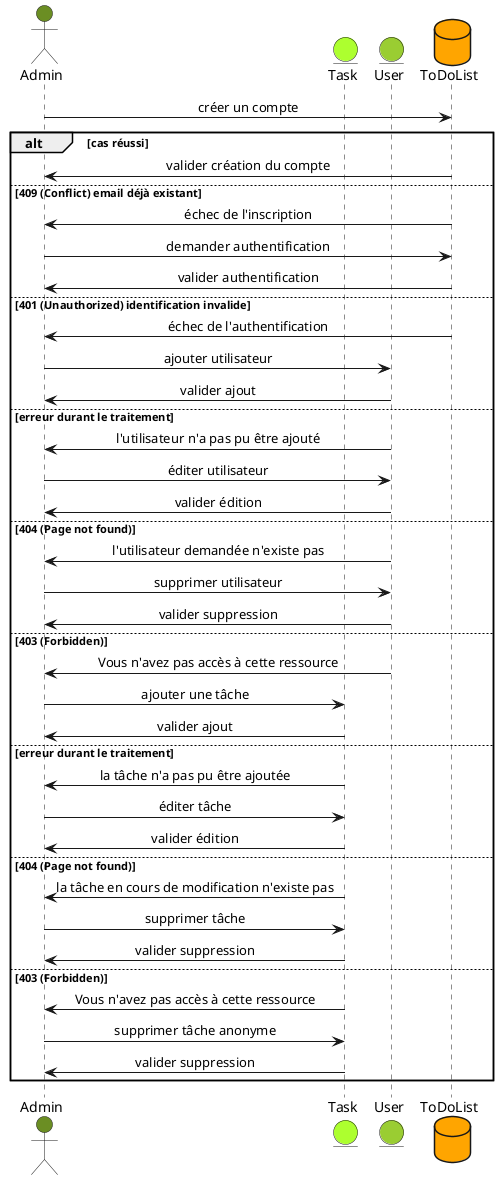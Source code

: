 @startuml AdminSequence

skinparam responseMessageBelowArrow true
skinparam SequenceMessageAlignment center

actor Admin as Admin #OliveDrab

entity Task as Task #GreenYellow
entity User as User #YellowGreen

database ToDoList as ToDoList #Orange

Admin -> ToDoList: créer un compte
alt cas réussi
ToDoList-> Admin: valider création du compte
else 409 (Conflict) email déjà existant 
ToDoList-> Admin: échec de l'inscription

Admin  -> ToDoList: demander authentification 
ToDoList-> Admin: valider authentification 
else 401 (Unauthorized) identification invalide
ToDoList-> Admin: échec de l'authentification

Admin  -> User: ajouter utilisateur
User -> Admin: valider ajout
else erreur durant le traitement
User -> Admin: l'utilisateur n'a pas pu être ajouté

Admin  -> User: éditer utilisateur
User -> Admin: valider édition
else 404 (Page not found)
User -> Admin: l'utilisateur demandée n'existe pas

Admin  -> User: supprimer utilisateur
User -> Admin: valider suppression
else 403 (Forbidden)
User -> Admin: Vous n'avez pas accès à cette ressource

Admin  -> Task: ajouter une tâche
Task -> Admin: valider ajout
else erreur durant le traitement
Task -> Admin: la tâche n'a pas pu être ajoutée

Admin  -> Task: éditer tâche
Task -> Admin: valider édition
else 404 (Page not found)
Task -> Admin: la tâche en cours de modification n'existe pas

Admin  -> Task: supprimer tâche
Task -> Admin: valider suppression
else 403 (Forbidden)
Task -> Admin: Vous n'avez pas accès à cette ressource

Admin  -> Task: supprimer tâche anonyme
Task -> Admin: valider suppression

end
@enduml
